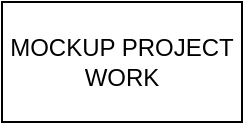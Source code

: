 <mxfile version="14.7.6" type="github">
  <diagram id="YPqWnfyRoRXlLRTZDnB8" name="Login Page">
    <mxGraphModel dx="1038" dy="548" grid="1" gridSize="10" guides="1" tooltips="1" connect="1" arrows="1" fold="1" page="1" pageScale="1" pageWidth="827" pageHeight="1169" math="0" shadow="0">
      <root>
        <mxCell id="0" />
        <mxCell id="1" parent="0" />
        <mxCell id="VjneLrCZCu02enSG__NV-1" value="MOCKUP PROJECT WORK" style="rounded=0;whiteSpace=wrap;html=1;" vertex="1" parent="1">
          <mxGeometry x="354" y="20" width="120" height="60" as="geometry" />
        </mxCell>
      </root>
    </mxGraphModel>
  </diagram>
</mxfile>
